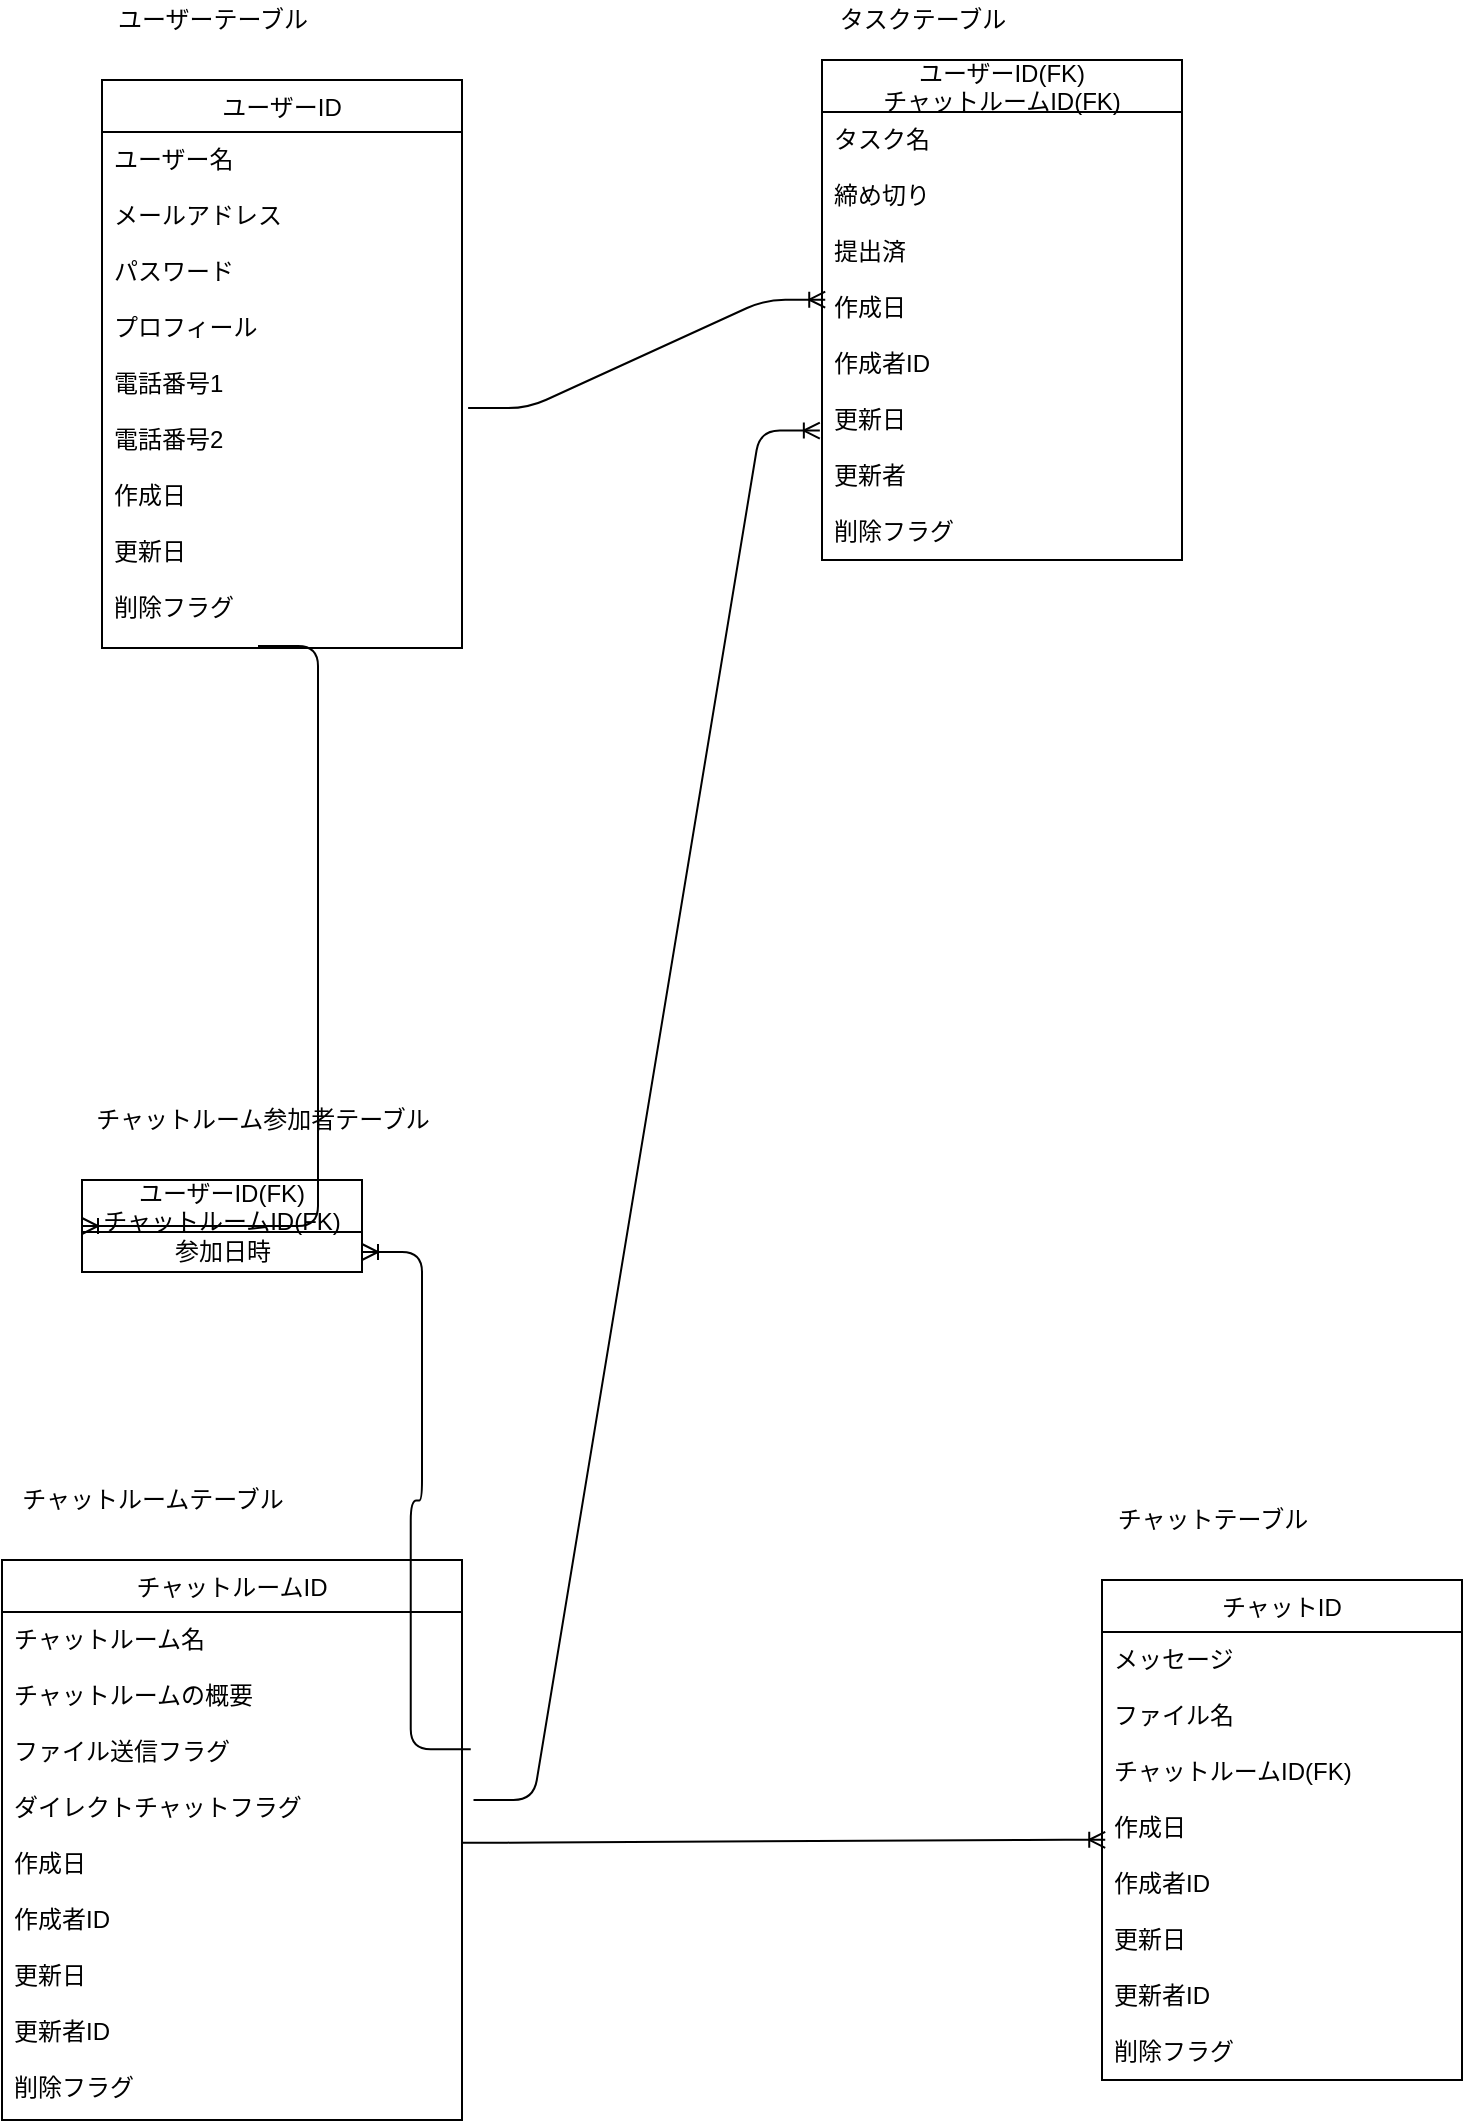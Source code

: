 <mxfile version="13.1.3">
    <diagram id="6hGFLwfOUW9BJ-s0fimq" name="Page-1">
        <mxGraphModel dx="1033" dy="988" grid="1" gridSize="10" guides="1" tooltips="1" connect="1" arrows="1" fold="1" page="1" pageScale="1" pageWidth="827" pageHeight="1169" math="0" shadow="0">
            <root>
                <mxCell id="0"/>
                <mxCell id="1" parent="0"/>
                <mxCell id="11" value="ユーザーテーブル" style="text;html=1;align=center;verticalAlign=middle;resizable=0;points=[];autosize=1;" parent="1" vertex="1">
                    <mxGeometry x="120" y="40" width="110" height="20" as="geometry"/>
                </mxCell>
                <mxCell id="5" value="ユーザーID" style="swimlane;fontStyle=0;childLayout=stackLayout;horizontal=1;startSize=26;fillColor=none;horizontalStack=0;resizeParent=1;resizeParentMax=0;resizeLast=0;collapsible=1;marginBottom=0;" parent="1" vertex="1">
                    <mxGeometry x="120" y="80" width="180" height="284" as="geometry"/>
                </mxCell>
                <mxCell id="8" value="ユーザー名&#10;&#10;メールアドレス&#10;&#10;パスワード&#10;&#10;プロフィール&#10;&#10;電話番号1&#10;&#10;電話番号2&#10;&#10;作成日&#10;&#10;更新日&#10;&#10;削除フラグ" style="text;strokeColor=none;fillColor=none;align=left;verticalAlign=top;spacingLeft=4;spacingRight=4;overflow=hidden;rotatable=0;points=[[0,0.5],[1,0.5]];portConstraint=eastwest;" parent="5" vertex="1">
                    <mxGeometry y="26" width="180" height="258" as="geometry"/>
                </mxCell>
                <mxCell id="34" value="タスクテーブル" style="text;html=1;align=center;verticalAlign=middle;resizable=0;points=[];autosize=1;" vertex="1" parent="1">
                    <mxGeometry x="480" y="40" width="100" height="20" as="geometry"/>
                </mxCell>
                <mxCell id="35" value="チャットテーブル" style="text;html=1;align=center;verticalAlign=middle;resizable=0;points=[];autosize=1;" vertex="1" parent="1">
                    <mxGeometry x="620" y="790" width="110" height="20" as="geometry"/>
                </mxCell>
                <mxCell id="36" value="チャットルームテーブル" style="text;html=1;align=center;verticalAlign=middle;resizable=0;points=[];autosize=1;rotation=0;" vertex="1" parent="1">
                    <mxGeometry x="70" y="780" width="150" height="20" as="geometry"/>
                </mxCell>
                <mxCell id="43" value="" style="edgeStyle=entityRelationEdgeStyle;fontSize=12;html=1;endArrow=ERoneToMany;entryX=0.009;entryY=0.419;entryDx=0;entryDy=0;entryPerimeter=0;exitX=1.017;exitY=0.535;exitDx=0;exitDy=0;exitPerimeter=0;" edge="1" parent="1" source="8" target="14">
                    <mxGeometry width="100" height="100" relative="1" as="geometry">
                        <mxPoint x="300" y="228" as="sourcePoint"/>
                        <mxPoint x="480" y="240" as="targetPoint"/>
                    </mxGeometry>
                </mxCell>
                <mxCell id="45" value="" style="edgeStyle=entityRelationEdgeStyle;fontSize=12;html=1;endArrow=ERoneToMany;exitX=1.001;exitY=0.454;exitDx=0;exitDy=0;entryX=0.009;entryY=0.464;entryDx=0;entryDy=0;exitPerimeter=0;entryPerimeter=0;" edge="1" parent="1" source="21" target="26">
                    <mxGeometry width="100" height="100" relative="1" as="geometry">
                        <mxPoint x="320" y="788" as="sourcePoint"/>
                        <mxPoint x="620" y="970" as="targetPoint"/>
                    </mxGeometry>
                </mxCell>
                <mxCell id="12" value="ユーザーID(FK)&#10;チャットルームID(FK)" style="swimlane;fontStyle=0;childLayout=stackLayout;horizontal=1;startSize=26;fillColor=none;horizontalStack=0;resizeParent=1;resizeParentMax=0;resizeLast=0;collapsible=1;marginBottom=0;align=center;" parent="1" vertex="1">
                    <mxGeometry x="480" y="70" width="180" height="250" as="geometry"/>
                </mxCell>
                <mxCell id="14" value="タスク名&#10;&#10;締め切り&#10;&#10;提出済&#10;&#10;作成日&#10;&#10;作成者ID&#10;&#10;更新日&#10;&#10;更新者&#10;&#10;削除フラグ" style="text;strokeColor=none;fillColor=none;align=left;verticalAlign=top;spacingLeft=4;spacingRight=4;overflow=hidden;rotatable=0;points=[[0,0.5],[1,0.5]];portConstraint=eastwest;" parent="12" vertex="1">
                    <mxGeometry y="26" width="180" height="224" as="geometry"/>
                </mxCell>
                <mxCell id="47" value="" style="edgeStyle=entityRelationEdgeStyle;fontSize=12;html=1;endArrow=ERoneToMany;entryX=0;entryY=0.5;entryDx=0;entryDy=0;" edge="1" parent="1" target="28">
                    <mxGeometry width="100" height="100" relative="1" as="geometry">
                        <mxPoint x="198" y="363" as="sourcePoint"/>
                        <mxPoint x="430" y="390" as="targetPoint"/>
                    </mxGeometry>
                </mxCell>
                <mxCell id="20" value="チャットルームID" style="swimlane;fontStyle=0;childLayout=stackLayout;horizontal=1;startSize=26;fillColor=none;horizontalStack=0;resizeParent=1;resizeParentMax=0;resizeLast=0;collapsible=1;marginBottom=0;align=center;" parent="1" vertex="1">
                    <mxGeometry x="70" y="820" width="230" height="280" as="geometry"/>
                </mxCell>
                <mxCell id="21" value="チャットルーム名&#10;&#10;チャットルームの概要&#10;&#10;ファイル送信フラグ&#10;&#10;ダイレクトチャットフラグ&#10;&#10;作成日&#10;&#10;作成者ID&#10;&#10;更新日&#10;&#10;更新者ID&#10;&#10;削除フラグ&#10;&#10;" style="text;strokeColor=none;fillColor=none;align=left;verticalAlign=top;spacingLeft=4;spacingRight=4;overflow=hidden;rotatable=0;points=[[0,0.5],[1,0.5]];portConstraint=eastwest;" parent="20" vertex="1">
                    <mxGeometry y="26" width="230" height="254" as="geometry"/>
                </mxCell>
                <mxCell id="48" value="" style="edgeStyle=entityRelationEdgeStyle;fontSize=12;html=1;endArrow=ERoneToMany;exitX=1.019;exitY=0.27;exitDx=0;exitDy=0;exitPerimeter=0;" edge="1" parent="1" source="21" target="32">
                    <mxGeometry width="100" height="100" relative="1" as="geometry">
                        <mxPoint x="270" y="720" as="sourcePoint"/>
                        <mxPoint x="300" y="660" as="targetPoint"/>
                    </mxGeometry>
                </mxCell>
                <mxCell id="28" value="ユーザーID(FK)&#10;チャットルームID(FK)" style="swimlane;fontStyle=0;childLayout=stackLayout;horizontal=1;startSize=26;fillColor=none;horizontalStack=0;resizeParent=1;resizeParentMax=0;resizeLast=0;collapsible=1;marginBottom=0;" vertex="1" parent="1">
                    <mxGeometry x="110" y="630" width="140" height="46" as="geometry"/>
                </mxCell>
                <mxCell id="32" value="参加日時" style="text;html=1;align=center;verticalAlign=middle;resizable=0;points=[];autosize=1;" vertex="1" parent="28">
                    <mxGeometry y="26" width="140" height="20" as="geometry"/>
                </mxCell>
                <mxCell id="24" value="チャットID" style="swimlane;fontStyle=0;childLayout=stackLayout;horizontal=1;startSize=26;fillColor=none;horizontalStack=0;resizeParent=1;resizeParentMax=0;resizeLast=0;collapsible=1;marginBottom=0;align=center;" parent="1" vertex="1">
                    <mxGeometry x="620" y="830" width="180" height="250" as="geometry">
                        <mxRectangle x="280" y="450" width="60" height="26" as="alternateBounds"/>
                    </mxGeometry>
                </mxCell>
                <mxCell id="26" value="メッセージ&#10;&#10;ファイル名&#10;&#10;チャットルームID(FK)&#10;&#10;作成日&#10;&#10;作成者ID&#10;&#10;更新日&#10;&#10;更新者ID&#10;&#10;削除フラグ" style="text;strokeColor=none;fillColor=none;align=left;verticalAlign=top;spacingLeft=4;spacingRight=4;overflow=hidden;rotatable=0;points=[[0,0.5],[1,0.5]];portConstraint=eastwest;" parent="24" vertex="1">
                    <mxGeometry y="26" width="180" height="224" as="geometry"/>
                </mxCell>
                <mxCell id="53" value="チャットルーム参加者テーブル" style="text;html=1;align=center;verticalAlign=middle;resizable=0;points=[];autosize=1;" vertex="1" parent="1">
                    <mxGeometry x="110" y="590" width="180" height="20" as="geometry"/>
                </mxCell>
                <mxCell id="54" value="" style="edgeStyle=entityRelationEdgeStyle;fontSize=12;html=1;endArrow=ERoneToMany;exitX=1.025;exitY=0.37;exitDx=0;exitDy=0;exitPerimeter=0;entryX=-0.006;entryY=0.711;entryDx=0;entryDy=0;entryPerimeter=0;" edge="1" parent="1" source="21" target="14">
                    <mxGeometry width="100" height="100" relative="1" as="geometry">
                        <mxPoint x="314.37" y="924.58" as="sourcePoint"/>
                        <mxPoint x="470" y="290" as="targetPoint"/>
                    </mxGeometry>
                </mxCell>
            </root>
        </mxGraphModel>
    </diagram>
</mxfile>